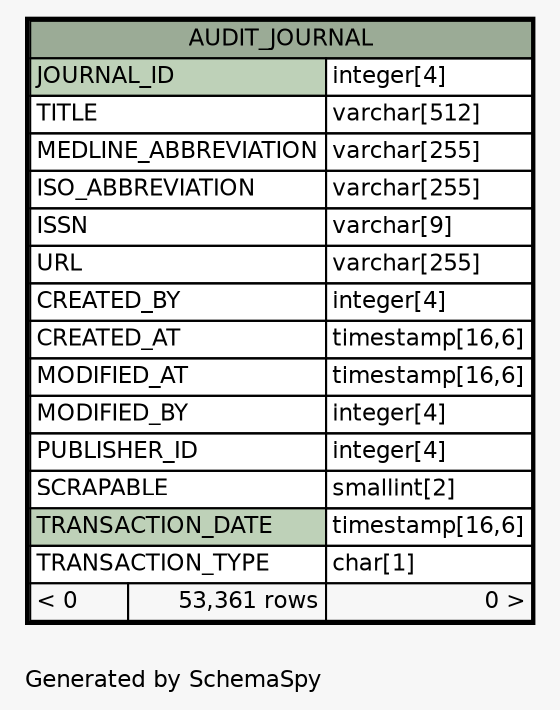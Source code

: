 // dot 2.38.0 on Windows 10 10.0
// SchemaSpy rev Unknown
digraph "oneDegreeRelationshipsDiagram" {
  graph [
    rankdir="RL"
    bgcolor="#f7f7f7"
    label="\nGenerated by SchemaSpy"
    labeljust="l"
    nodesep="0.18"
    ranksep="0.46"
    fontname="Helvetica"
    fontsize="11"
  ];
  node [
    fontname="Helvetica"
    fontsize="11"
    shape="plaintext"
  ];
  edge [
    arrowsize="0.8"
  ];
  "AUDIT_JOURNAL" [
    label=<
    <TABLE BORDER="2" CELLBORDER="1" CELLSPACING="0" BGCOLOR="#ffffff">
      <TR><TD COLSPAN="3" BGCOLOR="#9bab96" ALIGN="CENTER">AUDIT_JOURNAL</TD></TR>
      <TR><TD PORT="JOURNAL_ID" COLSPAN="2" BGCOLOR="#bed1b8" ALIGN="LEFT">JOURNAL_ID</TD><TD PORT="JOURNAL_ID.type" ALIGN="LEFT">integer[4]</TD></TR>
      <TR><TD PORT="TITLE" COLSPAN="2" ALIGN="LEFT">TITLE</TD><TD PORT="TITLE.type" ALIGN="LEFT">varchar[512]</TD></TR>
      <TR><TD PORT="MEDLINE_ABBREVIATION" COLSPAN="2" ALIGN="LEFT">MEDLINE_ABBREVIATION</TD><TD PORT="MEDLINE_ABBREVIATION.type" ALIGN="LEFT">varchar[255]</TD></TR>
      <TR><TD PORT="ISO_ABBREVIATION" COLSPAN="2" ALIGN="LEFT">ISO_ABBREVIATION</TD><TD PORT="ISO_ABBREVIATION.type" ALIGN="LEFT">varchar[255]</TD></TR>
      <TR><TD PORT="ISSN" COLSPAN="2" ALIGN="LEFT">ISSN</TD><TD PORT="ISSN.type" ALIGN="LEFT">varchar[9]</TD></TR>
      <TR><TD PORT="URL" COLSPAN="2" ALIGN="LEFT">URL</TD><TD PORT="URL.type" ALIGN="LEFT">varchar[255]</TD></TR>
      <TR><TD PORT="CREATED_BY" COLSPAN="2" ALIGN="LEFT">CREATED_BY</TD><TD PORT="CREATED_BY.type" ALIGN="LEFT">integer[4]</TD></TR>
      <TR><TD PORT="CREATED_AT" COLSPAN="2" ALIGN="LEFT">CREATED_AT</TD><TD PORT="CREATED_AT.type" ALIGN="LEFT">timestamp[16,6]</TD></TR>
      <TR><TD PORT="MODIFIED_AT" COLSPAN="2" ALIGN="LEFT">MODIFIED_AT</TD><TD PORT="MODIFIED_AT.type" ALIGN="LEFT">timestamp[16,6]</TD></TR>
      <TR><TD PORT="MODIFIED_BY" COLSPAN="2" ALIGN="LEFT">MODIFIED_BY</TD><TD PORT="MODIFIED_BY.type" ALIGN="LEFT">integer[4]</TD></TR>
      <TR><TD PORT="PUBLISHER_ID" COLSPAN="2" ALIGN="LEFT">PUBLISHER_ID</TD><TD PORT="PUBLISHER_ID.type" ALIGN="LEFT">integer[4]</TD></TR>
      <TR><TD PORT="SCRAPABLE" COLSPAN="2" ALIGN="LEFT">SCRAPABLE</TD><TD PORT="SCRAPABLE.type" ALIGN="LEFT">smallint[2]</TD></TR>
      <TR><TD PORT="TRANSACTION_DATE" COLSPAN="2" BGCOLOR="#bed1b8" ALIGN="LEFT">TRANSACTION_DATE</TD><TD PORT="TRANSACTION_DATE.type" ALIGN="LEFT">timestamp[16,6]</TD></TR>
      <TR><TD PORT="TRANSACTION_TYPE" COLSPAN="2" ALIGN="LEFT">TRANSACTION_TYPE</TD><TD PORT="TRANSACTION_TYPE.type" ALIGN="LEFT">char[1]</TD></TR>
      <TR><TD ALIGN="LEFT" BGCOLOR="#f7f7f7">&lt; 0</TD><TD ALIGN="RIGHT" BGCOLOR="#f7f7f7">53,361 rows</TD><TD ALIGN="RIGHT" BGCOLOR="#f7f7f7">0 &gt;</TD></TR>
    </TABLE>>
    URL="AUDIT_JOURNAL.html"
    tooltip="AUDIT_JOURNAL"
  ];
}
